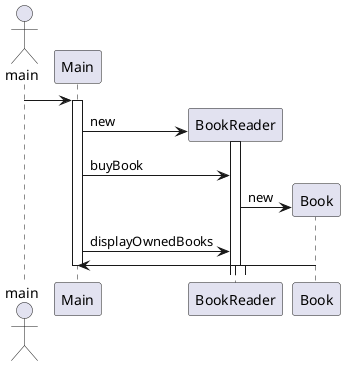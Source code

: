 @startuml
actor main


main -> Main
create BookReader

activate Main
create BookReader

Main -> BookReader : new

activate BookReader

Main -> BookReader : buyBook

create Book

BookReader -> Book : new

Main -> BookReader : displayOwnedBooks


Book -> Main
deactivate Main
activate BookReader

@enduml